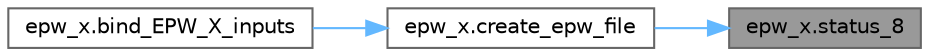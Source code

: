 digraph "epw_x.status_8"
{
 // LATEX_PDF_SIZE
  bgcolor="transparent";
  edge [fontname=Helvetica,fontsize=10,labelfontname=Helvetica,labelfontsize=10];
  node [fontname=Helvetica,fontsize=10,shape=box,height=0.2,width=0.4];
  rankdir="RL";
  Node1 [label="epw_x.status_8",height=0.2,width=0.4,color="gray40", fillcolor="grey60", style="filled", fontcolor="black",tooltip="('CREATING EPW INPUT FILE')"];
  Node1 -> Node2 [dir="back",color="steelblue1",style="solid"];
  Node2 [label="epw_x.create_epw_file",height=0.2,width=0.4,color="grey40", fillcolor="white", style="filled",URL="$d1/d82/namespaceepw__x.html#a7bad69762e048eb15813079c65cbacd6",tooltip="builds EPW input file"];
  Node2 -> Node3 [dir="back",color="steelblue1",style="solid"];
  Node3 [label="epw_x.bind_EPW_X_inputs",height=0.2,width=0.4,color="grey40", fillcolor="white", style="filled",URL="$d1/d82/namespaceepw__x.html#aa525d5c1ef7d143ec8a4343ceaa04503",tooltip="binds EPW inputs to outputs"];
}
